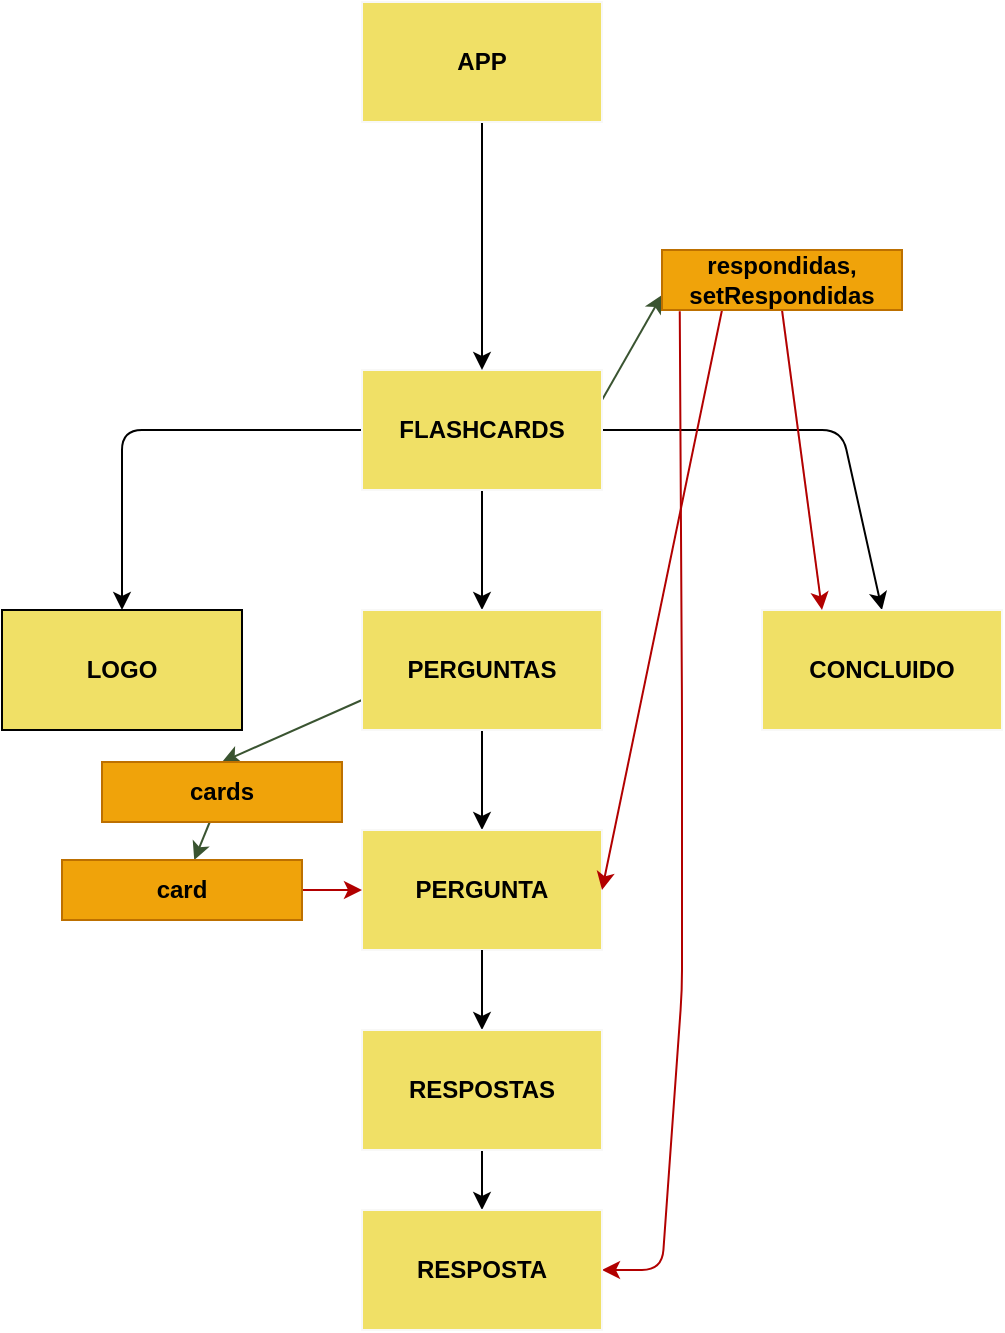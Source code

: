<mxfile>
    <diagram id="y-mMsP4yCWzyxEt1C_vu" name="Página-1">
        <mxGraphModel dx="650" dy="578" grid="1" gridSize="10" guides="1" tooltips="1" connect="1" arrows="1" fold="1" page="1" pageScale="1" pageWidth="827" pageHeight="1169" math="0" shadow="0">
            <root>
                <mxCell id="0"/>
                <mxCell id="1" parent="0"/>
                <mxCell id="4" style="edgeStyle=none;html=1;exitX=0;exitY=0.5;exitDx=0;exitDy=0;entryX=0.5;entryY=0;entryDx=0;entryDy=0;fontColor=#000000;" edge="1" parent="1" source="2" target="3">
                    <mxGeometry relative="1" as="geometry">
                        <Array as="points">
                            <mxPoint x="130" y="254"/>
                        </Array>
                    </mxGeometry>
                </mxCell>
                <mxCell id="10" style="edgeStyle=none;html=1;exitX=1;exitY=0.5;exitDx=0;exitDy=0;entryX=0.5;entryY=0;entryDx=0;entryDy=0;fontColor=#000000;" edge="1" parent="1" source="2" target="9">
                    <mxGeometry relative="1" as="geometry">
                        <Array as="points">
                            <mxPoint x="490" y="254"/>
                        </Array>
                    </mxGeometry>
                </mxCell>
                <mxCell id="21" style="edgeStyle=none;html=1;exitX=1;exitY=0.25;exitDx=0;exitDy=0;entryX=0;entryY=0.75;entryDx=0;entryDy=0;fontColor=#000000;fillColor=#6d8764;strokeColor=#3A5431;" edge="1" parent="1" source="2" target="16">
                    <mxGeometry relative="1" as="geometry"/>
                </mxCell>
                <mxCell id="38" style="edgeStyle=none;html=1;exitX=0.5;exitY=1;exitDx=0;exitDy=0;fontColor=#000000;" edge="1" parent="1" source="2" target="5">
                    <mxGeometry relative="1" as="geometry"/>
                </mxCell>
                <mxCell id="2" value="FLASHCARDS" style="rounded=0;whiteSpace=wrap;html=1;fillColor=#f0e066;fontColor=#000000;strokeColor=#f8f8f7;gradientColor=none;fontStyle=1" vertex="1" parent="1">
                    <mxGeometry x="250" y="224" width="120" height="60" as="geometry"/>
                </mxCell>
                <mxCell id="3" value="LOGO" style="rounded=0;whiteSpace=wrap;html=1;fillColor=#f0e066;gradientColor=none;fontColor=#000000;fontStyle=1" vertex="1" parent="1">
                    <mxGeometry x="70" y="344" width="120" height="60" as="geometry"/>
                </mxCell>
                <mxCell id="8" style="edgeStyle=none;html=1;exitX=0.5;exitY=1;exitDx=0;exitDy=0;fontColor=#000000;" edge="1" parent="1" source="5" target="7">
                    <mxGeometry relative="1" as="geometry"/>
                </mxCell>
                <mxCell id="37" style="edgeStyle=none;html=1;exitX=0;exitY=0.75;exitDx=0;exitDy=0;entryX=0.5;entryY=0;entryDx=0;entryDy=0;fontColor=#000000;fillColor=#6d8764;strokeColor=#3A5431;" edge="1" parent="1" source="5" target="35">
                    <mxGeometry relative="1" as="geometry"/>
                </mxCell>
                <mxCell id="5" value="PERGUNTAS" style="rounded=0;whiteSpace=wrap;html=1;strokeColor=#f8f8f7;fontColor=#000000;fillColor=#f0e066;gradientColor=none;fontStyle=1" vertex="1" parent="1">
                    <mxGeometry x="250" y="344" width="120" height="60" as="geometry"/>
                </mxCell>
                <mxCell id="7" value="PERGUNTA" style="rounded=0;whiteSpace=wrap;html=1;strokeColor=#f8f8f7;fontColor=#000000;fillColor=#f0e066;gradientColor=none;fontStyle=1" vertex="1" parent="1">
                    <mxGeometry x="250" y="454" width="120" height="60" as="geometry"/>
                </mxCell>
                <mxCell id="9" value="CONCLUIDO" style="rounded=0;whiteSpace=wrap;html=1;strokeColor=#f8f8f7;fontColor=#000000;fillColor=#f0e066;gradientColor=none;fontStyle=1" vertex="1" parent="1">
                    <mxGeometry x="450" y="344" width="120" height="60" as="geometry"/>
                </mxCell>
                <mxCell id="20" style="edgeStyle=none;html=1;exitX=0.5;exitY=1;exitDx=0;exitDy=0;entryX=0.25;entryY=0;entryDx=0;entryDy=0;fontColor=#000000;fillColor=#e51400;strokeColor=#B20000;" edge="1" parent="1" source="16" target="9">
                    <mxGeometry relative="1" as="geometry"/>
                </mxCell>
                <mxCell id="25" style="edgeStyle=none;html=1;exitX=0.074;exitY=1.022;exitDx=0;exitDy=0;entryX=1;entryY=0.5;entryDx=0;entryDy=0;fontColor=#000000;fillColor=#e51400;strokeColor=#B20000;exitPerimeter=0;" edge="1" parent="1" source="16" target="30">
                    <mxGeometry relative="1" as="geometry">
                        <Array as="points">
                            <mxPoint x="410" y="394"/>
                            <mxPoint x="410" y="534"/>
                            <mxPoint x="400" y="674"/>
                        </Array>
                    </mxGeometry>
                </mxCell>
                <mxCell id="32" style="edgeStyle=none;html=1;exitX=0.25;exitY=1;exitDx=0;exitDy=0;entryX=1;entryY=0.5;entryDx=0;entryDy=0;fontColor=#000000;fillColor=#e51400;strokeColor=#B20000;" edge="1" parent="1" source="16" target="7">
                    <mxGeometry relative="1" as="geometry"/>
                </mxCell>
                <mxCell id="16" value="respondidas, setRespondidas" style="rounded=0;whiteSpace=wrap;html=1;strokeColor=#BD7000;fontColor=#000000;fillColor=#f0a30a;fontStyle=1" vertex="1" parent="1">
                    <mxGeometry x="400" y="164" width="120" height="30" as="geometry"/>
                </mxCell>
                <mxCell id="27" style="edgeStyle=none;html=1;exitX=0.5;exitY=1;exitDx=0;exitDy=0;entryX=0.5;entryY=0;entryDx=0;entryDy=0;fontColor=#000000;" edge="1" parent="1" source="7" target="26">
                    <mxGeometry relative="1" as="geometry">
                        <mxPoint x="390" y="504" as="sourcePoint"/>
                    </mxGeometry>
                </mxCell>
                <mxCell id="31" style="edgeStyle=none;html=1;exitX=0.5;exitY=1;exitDx=0;exitDy=0;fontColor=#000000;" edge="1" parent="1" source="26" target="30">
                    <mxGeometry relative="1" as="geometry"/>
                </mxCell>
                <mxCell id="26" value="RESPOSTAS" style="rounded=0;whiteSpace=wrap;html=1;strokeColor=#f8f8f7;fontColor=#000000;fillColor=#f0e066;gradientColor=none;fontStyle=1" vertex="1" parent="1">
                    <mxGeometry x="250" y="554" width="120" height="60" as="geometry"/>
                </mxCell>
                <mxCell id="30" value="RESPOSTA" style="rounded=0;whiteSpace=wrap;html=1;strokeColor=#f8f8f7;fontColor=#000000;fillColor=#f0e066;gradientColor=none;fontStyle=1" vertex="1" parent="1">
                    <mxGeometry x="250" y="644" width="120" height="60" as="geometry"/>
                </mxCell>
                <mxCell id="34" style="edgeStyle=none;html=1;exitX=0.5;exitY=1;exitDx=0;exitDy=0;entryX=0.5;entryY=0;entryDx=0;entryDy=0;fontColor=#000000;" edge="1" parent="1" source="33" target="2">
                    <mxGeometry relative="1" as="geometry"/>
                </mxCell>
                <mxCell id="33" value="APP" style="rounded=0;whiteSpace=wrap;html=1;fillColor=#f0e066;fontColor=#000000;strokeColor=#f8f8f7;gradientColor=none;fontStyle=1" vertex="1" parent="1">
                    <mxGeometry x="250" y="40" width="120" height="60" as="geometry"/>
                </mxCell>
                <mxCell id="41" value="" style="edgeStyle=none;html=1;fontColor=#000000;fillColor=#6d8764;strokeColor=#3A5431;" edge="1" parent="1" source="35" target="40">
                    <mxGeometry relative="1" as="geometry"/>
                </mxCell>
                <mxCell id="35" value="cards" style="rounded=0;whiteSpace=wrap;html=1;strokeColor=#BD7000;fontColor=#000000;fillColor=#f0a30a;fontStyle=1" vertex="1" parent="1">
                    <mxGeometry x="120" y="420" width="120" height="30" as="geometry"/>
                </mxCell>
                <mxCell id="42" style="edgeStyle=none;html=1;exitX=1;exitY=0.5;exitDx=0;exitDy=0;entryX=0;entryY=0.5;entryDx=0;entryDy=0;fontColor=#000000;fillColor=#e51400;strokeColor=#B20000;" edge="1" parent="1" source="40" target="7">
                    <mxGeometry relative="1" as="geometry"/>
                </mxCell>
                <mxCell id="40" value="card" style="rounded=0;whiteSpace=wrap;html=1;strokeColor=#BD7000;fontColor=#000000;fillColor=#f0a30a;fontStyle=1" vertex="1" parent="1">
                    <mxGeometry x="100" y="469" width="120" height="30" as="geometry"/>
                </mxCell>
            </root>
        </mxGraphModel>
    </diagram>
</mxfile>